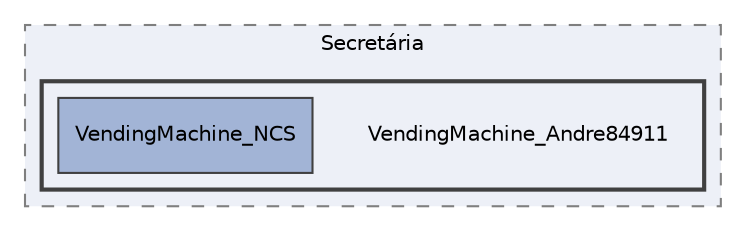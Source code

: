 digraph "/home/andre/Secretária/VendingMachine_Andre84911"
{
 // LATEX_PDF_SIZE
  edge [fontname="Helvetica",fontsize="10",labelfontname="Helvetica",labelfontsize="10"];
  node [fontname="Helvetica",fontsize="10",shape=record];
  compound=true
  subgraph clusterdir_d7a2a69ffa5ee2b55f170bc3e3331629 {
    graph [ bgcolor="#edf0f7", pencolor="grey50", style="filled,dashed,", label="Secretária", fontname="Helvetica", fontsize="10", URL="dir_d7a2a69ffa5ee2b55f170bc3e3331629.html"]
  subgraph clusterdir_010a4f97648707343248ecd8646c1d45 {
    graph [ bgcolor="#edf0f7", pencolor="grey25", style="filled,bold,", label="", fontname="Helvetica", fontsize="10", URL="dir_010a4f97648707343248ecd8646c1d45.html"]
    dir_010a4f97648707343248ecd8646c1d45 [shape=plaintext, label="VendingMachine_Andre84911"];
  dir_bd796d98a7a7e232e5ad797db600faef [shape=box, label="VendingMachine_NCS", style="filled,", fillcolor="#a2b4d6", color="grey25", URL="dir_bd796d98a7a7e232e5ad797db600faef.html"];
  }
  }
}
